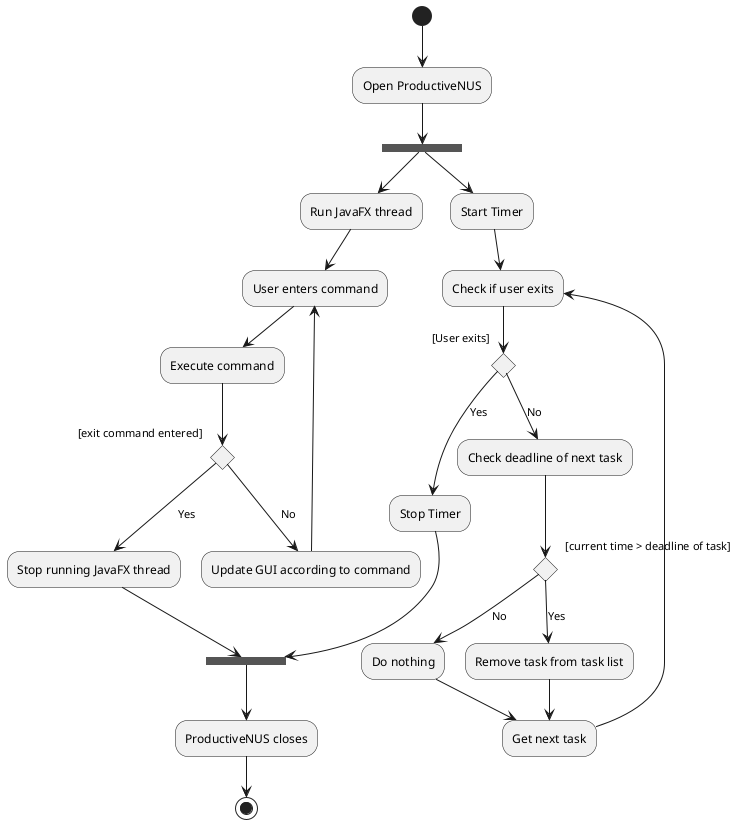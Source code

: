 @startuml
(*)  --> "Open ProductiveNUS"
--> ===B1===
--> "Run JavaFX thread"
--> "User enters command"
--> "Execute command"
If "[exit command entered]" then
--> [Yes] "Stop running JavaFX thread"
--> ===B2===
else
--> [No] "Update GUI according to command"
--> "User enters command"
Endif

===B1=== --> "Start Timer"
--> Check if user exits
If "[User exits]" then
--> [No] "Check deadline of next task"
"Check deadline of next task" --> If "[current time > deadline of task]" then
    --> [Yes] "Remove task from task list"
    --> "Get next task"
    else
    --> [No] "Do nothing"
    --> "Get next task"
    Endif
"Get next task" --> "Check if user exits"
else
--> [Yes] "Stop Timer"
--> ===B2===
EndIf
===B2=== --> "ProductiveNUS closes"
-->(*)
@enduml
